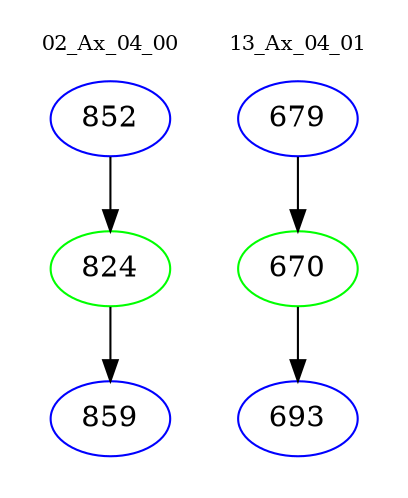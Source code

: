 digraph{
subgraph cluster_0 {
color = white
label = "02_Ax_04_00";
fontsize=10;
T0_852 [label="852", color="blue"]
T0_852 -> T0_824 [color="black"]
T0_824 [label="824", color="green"]
T0_824 -> T0_859 [color="black"]
T0_859 [label="859", color="blue"]
}
subgraph cluster_1 {
color = white
label = "13_Ax_04_01";
fontsize=10;
T1_679 [label="679", color="blue"]
T1_679 -> T1_670 [color="black"]
T1_670 [label="670", color="green"]
T1_670 -> T1_693 [color="black"]
T1_693 [label="693", color="blue"]
}
}
